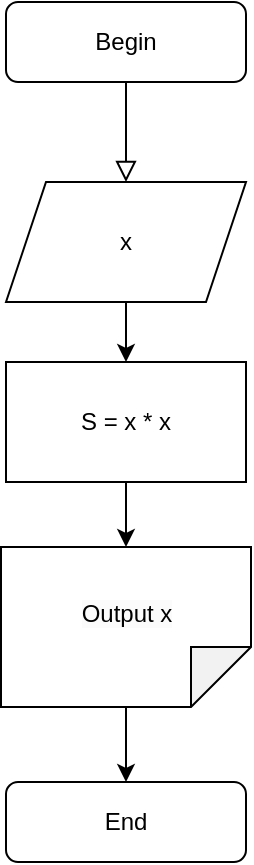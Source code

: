 <mxfile version="22.0.8" type="github" pages="3">
  <diagram id="C5RBs43oDa-KdzZeNtuy" name="Page-1">
    <mxGraphModel dx="315" dy="217" grid="1" gridSize="10" guides="1" tooltips="1" connect="1" arrows="1" fold="1" page="1" pageScale="1" pageWidth="827" pageHeight="1169" math="0" shadow="0">
      <root>
        <mxCell id="WIyWlLk6GJQsqaUBKTNV-0" />
        <mxCell id="WIyWlLk6GJQsqaUBKTNV-1" parent="WIyWlLk6GJQsqaUBKTNV-0" />
        <mxCell id="WIyWlLk6GJQsqaUBKTNV-2" value="" style="rounded=0;html=1;jettySize=auto;orthogonalLoop=1;fontSize=11;endArrow=block;endFill=0;endSize=8;strokeWidth=1;shadow=0;labelBackgroundColor=none;edgeStyle=orthogonalEdgeStyle;" parent="WIyWlLk6GJQsqaUBKTNV-1" source="WIyWlLk6GJQsqaUBKTNV-3" edge="1">
          <mxGeometry relative="1" as="geometry">
            <mxPoint x="220" y="170" as="targetPoint" />
          </mxGeometry>
        </mxCell>
        <mxCell id="WIyWlLk6GJQsqaUBKTNV-3" value="Begin" style="rounded=1;whiteSpace=wrap;html=1;fontSize=12;glass=0;strokeWidth=1;shadow=0;" parent="WIyWlLk6GJQsqaUBKTNV-1" vertex="1">
          <mxGeometry x="160" y="80" width="120" height="40" as="geometry" />
        </mxCell>
        <mxCell id="WIyWlLk6GJQsqaUBKTNV-11" value="End" style="rounded=1;whiteSpace=wrap;html=1;fontSize=12;glass=0;strokeWidth=1;shadow=0;" parent="WIyWlLk6GJQsqaUBKTNV-1" vertex="1">
          <mxGeometry x="160" y="470" width="120" height="40" as="geometry" />
        </mxCell>
        <mxCell id="Nykaa-aMHtFHxAmcem_x-2" style="edgeStyle=orthogonalEdgeStyle;rounded=0;orthogonalLoop=1;jettySize=auto;html=1;exitX=0.5;exitY=1;exitDx=0;exitDy=0;entryX=0.5;entryY=0;entryDx=0;entryDy=0;" edge="1" parent="WIyWlLk6GJQsqaUBKTNV-1" source="Nykaa-aMHtFHxAmcem_x-0" target="Nykaa-aMHtFHxAmcem_x-1">
          <mxGeometry relative="1" as="geometry" />
        </mxCell>
        <mxCell id="Nykaa-aMHtFHxAmcem_x-0" value="x" style="shape=parallelogram;perimeter=parallelogramPerimeter;whiteSpace=wrap;html=1;fixedSize=1;" vertex="1" parent="WIyWlLk6GJQsqaUBKTNV-1">
          <mxGeometry x="160" y="170" width="120" height="60" as="geometry" />
        </mxCell>
        <mxCell id="Nykaa-aMHtFHxAmcem_x-4" style="edgeStyle=orthogonalEdgeStyle;rounded=0;orthogonalLoop=1;jettySize=auto;html=1;" edge="1" parent="WIyWlLk6GJQsqaUBKTNV-1" source="Nykaa-aMHtFHxAmcem_x-1" target="Nykaa-aMHtFHxAmcem_x-3">
          <mxGeometry relative="1" as="geometry" />
        </mxCell>
        <mxCell id="Nykaa-aMHtFHxAmcem_x-1" value="S = x * x" style="rounded=0;whiteSpace=wrap;html=1;" vertex="1" parent="WIyWlLk6GJQsqaUBKTNV-1">
          <mxGeometry x="160" y="260" width="120" height="60" as="geometry" />
        </mxCell>
        <mxCell id="Nykaa-aMHtFHxAmcem_x-5" style="edgeStyle=orthogonalEdgeStyle;rounded=0;orthogonalLoop=1;jettySize=auto;html=1;entryX=0.5;entryY=0;entryDx=0;entryDy=0;" edge="1" parent="WIyWlLk6GJQsqaUBKTNV-1" source="Nykaa-aMHtFHxAmcem_x-3" target="WIyWlLk6GJQsqaUBKTNV-11">
          <mxGeometry relative="1" as="geometry" />
        </mxCell>
        <mxCell id="Nykaa-aMHtFHxAmcem_x-3" value="&#xa;&lt;span style=&quot;color: rgb(0, 0, 0); font-family: Helvetica; font-size: 12px; font-style: normal; font-variant-ligatures: normal; font-variant-caps: normal; font-weight: 400; letter-spacing: normal; orphans: 2; text-align: center; text-indent: 0px; text-transform: none; widows: 2; word-spacing: 0px; -webkit-text-stroke-width: 0px; background-color: rgb(251, 251, 251); text-decoration-thickness: initial; text-decoration-style: initial; text-decoration-color: initial; float: none; display: inline !important;&quot;&gt;Output x&lt;/span&gt;&#xa;&#xa;" style="shape=note;whiteSpace=wrap;html=1;backgroundOutline=1;darkOpacity=0.05;rotation=90;horizontal=0;" vertex="1" parent="WIyWlLk6GJQsqaUBKTNV-1">
          <mxGeometry x="180" y="330" width="80" height="125" as="geometry" />
        </mxCell>
      </root>
    </mxGraphModel>
  </diagram>
  <diagram id="x1FNE6YxAMRygx2lyLQW" name="Page-2">
    <mxGraphModel dx="652" dy="450" grid="1" gridSize="10" guides="1" tooltips="1" connect="1" arrows="1" fold="1" page="1" pageScale="1" pageWidth="850" pageHeight="1100" math="0" shadow="0">
      <root>
        <mxCell id="0" />
        <mxCell id="1" parent="0" />
        <mxCell id="xorvfxYlKi7mbIN0Nwim-5" value="" style="edgeStyle=orthogonalEdgeStyle;rounded=0;orthogonalLoop=1;jettySize=auto;html=1;" edge="1" parent="1" source="xorvfxYlKi7mbIN0Nwim-1" target="xorvfxYlKi7mbIN0Nwim-3">
          <mxGeometry relative="1" as="geometry" />
        </mxCell>
        <mxCell id="xorvfxYlKi7mbIN0Nwim-1" value="BEGIN" style="rounded=1;whiteSpace=wrap;html=1;" vertex="1" parent="1">
          <mxGeometry x="360" y="310" width="120" height="60" as="geometry" />
        </mxCell>
        <mxCell id="xorvfxYlKi7mbIN0Nwim-8" value="" style="edgeStyle=orthogonalEdgeStyle;rounded=0;orthogonalLoop=1;jettySize=auto;html=1;" edge="1" parent="1" source="xorvfxYlKi7mbIN0Nwim-2" target="xorvfxYlKi7mbIN0Nwim-7">
          <mxGeometry relative="1" as="geometry" />
        </mxCell>
        <mxCell id="xorvfxYlKi7mbIN0Nwim-12" value="" style="edgeStyle=orthogonalEdgeStyle;rounded=0;orthogonalLoop=1;jettySize=auto;html=1;" edge="1" parent="1" source="xorvfxYlKi7mbIN0Nwim-2" target="xorvfxYlKi7mbIN0Nwim-10">
          <mxGeometry relative="1" as="geometry" />
        </mxCell>
        <mxCell id="xorvfxYlKi7mbIN0Nwim-2" value="x &amp;gt;= 18" style="rhombus;whiteSpace=wrap;html=1;" vertex="1" parent="1">
          <mxGeometry x="380" y="500" width="80" height="80" as="geometry" />
        </mxCell>
        <mxCell id="xorvfxYlKi7mbIN0Nwim-6" value="" style="edgeStyle=orthogonalEdgeStyle;rounded=0;orthogonalLoop=1;jettySize=auto;html=1;" edge="1" parent="1" source="xorvfxYlKi7mbIN0Nwim-3" target="xorvfxYlKi7mbIN0Nwim-2">
          <mxGeometry relative="1" as="geometry" />
        </mxCell>
        <mxCell id="xorvfxYlKi7mbIN0Nwim-3" value="X" style="shape=parallelogram;perimeter=parallelogramPerimeter;whiteSpace=wrap;html=1;fixedSize=1;" vertex="1" parent="1">
          <mxGeometry x="360" y="410" width="120" height="60" as="geometry" />
        </mxCell>
        <mxCell id="xorvfxYlKi7mbIN0Nwim-7" value="You are not allowed to consume alcohol" style="shape=note;whiteSpace=wrap;html=1;backgroundOutline=1;darkOpacity=0.05;rotation=90;horizontal=0;" vertex="1" parent="1">
          <mxGeometry x="550" y="490" width="80" height="100" as="geometry" />
        </mxCell>
        <UserObject label="False" placeholders="1" name="Variable" id="xorvfxYlKi7mbIN0Nwim-9">
          <mxCell style="text;html=1;strokeColor=none;fillColor=none;align=center;verticalAlign=middle;whiteSpace=wrap;overflow=hidden;" vertex="1" parent="1">
            <mxGeometry x="480" y="520" width="80" height="20" as="geometry" />
          </mxCell>
        </UserObject>
        <mxCell id="xorvfxYlKi7mbIN0Nwim-10" value="You are free to go" style="shape=note;whiteSpace=wrap;html=1;backgroundOutline=1;darkOpacity=0.05;rotation=90;horizontal=0;" vertex="1" parent="1">
          <mxGeometry x="200" y="490" width="80" height="100" as="geometry" />
        </mxCell>
        <UserObject label="True" placeholders="1" name="Variable" id="xorvfxYlKi7mbIN0Nwim-13">
          <mxCell style="text;html=1;strokeColor=none;fillColor=none;align=center;verticalAlign=middle;whiteSpace=wrap;overflow=hidden;rotation=0;" vertex="1" parent="1">
            <mxGeometry x="270" y="520" width="80" height="20" as="geometry" />
          </mxCell>
        </UserObject>
        <mxCell id="xorvfxYlKi7mbIN0Nwim-14" value="END" style="rounded=1;whiteSpace=wrap;html=1;" vertex="1" parent="1">
          <mxGeometry x="360" y="660" width="120" height="60" as="geometry" />
        </mxCell>
        <mxCell id="xorvfxYlKi7mbIN0Nwim-27" value="" style="edgeStyle=segmentEdgeStyle;endArrow=classic;html=1;curved=0;rounded=0;endSize=8;startSize=8;exitX=0;exitY=0;exitDx=80;exitDy=65;exitPerimeter=0;entryX=0;entryY=0.5;entryDx=0;entryDy=0;" edge="1" parent="1" source="xorvfxYlKi7mbIN0Nwim-10" target="xorvfxYlKi7mbIN0Nwim-14">
          <mxGeometry width="50" height="50" relative="1" as="geometry">
            <mxPoint x="390" y="640" as="sourcePoint" />
            <mxPoint x="440" y="590" as="targetPoint" />
            <Array as="points">
              <mxPoint x="225" y="690" />
            </Array>
          </mxGeometry>
        </mxCell>
        <mxCell id="xorvfxYlKi7mbIN0Nwim-28" value="" style="edgeStyle=segmentEdgeStyle;endArrow=classic;html=1;curved=0;rounded=0;endSize=8;startSize=8;exitX=1.022;exitY=0.527;exitDx=0;exitDy=0;exitPerimeter=0;entryX=1;entryY=0.5;entryDx=0;entryDy=0;" edge="1" parent="1" source="xorvfxYlKi7mbIN0Nwim-7" target="xorvfxYlKi7mbIN0Nwim-14">
          <mxGeometry width="50" height="50" relative="1" as="geometry">
            <mxPoint x="390" y="640" as="sourcePoint" />
            <mxPoint x="440" y="590" as="targetPoint" />
            <Array as="points">
              <mxPoint x="587" y="690" />
            </Array>
          </mxGeometry>
        </mxCell>
      </root>
    </mxGraphModel>
  </diagram>
  <diagram id="fjPJ4IDa1RkBjNQo2Pwe" name="Page-3">
    <mxGraphModel dx="541" dy="373" grid="1" gridSize="10" guides="1" tooltips="1" connect="1" arrows="1" fold="1" page="1" pageScale="1" pageWidth="850" pageHeight="1100" math="0" shadow="0">
      <root>
        <mxCell id="0" />
        <mxCell id="1" parent="0" />
        <mxCell id="LCqUm8DPXLod-GkPxd96-3" value="" style="edgeStyle=orthogonalEdgeStyle;rounded=0;orthogonalLoop=1;jettySize=auto;html=1;" edge="1" parent="1" source="LCqUm8DPXLod-GkPxd96-1" target="LCqUm8DPXLod-GkPxd96-2">
          <mxGeometry relative="1" as="geometry" />
        </mxCell>
        <mxCell id="LCqUm8DPXLod-GkPxd96-1" value="BEGIN" style="rounded=1;whiteSpace=wrap;html=1;" vertex="1" parent="1">
          <mxGeometry x="320" y="120" width="120" height="60" as="geometry" />
        </mxCell>
        <mxCell id="LCqUm8DPXLod-GkPxd96-5" value="" style="edgeStyle=orthogonalEdgeStyle;rounded=0;orthogonalLoop=1;jettySize=auto;html=1;" edge="1" parent="1" source="LCqUm8DPXLod-GkPxd96-2" target="LCqUm8DPXLod-GkPxd96-4">
          <mxGeometry relative="1" as="geometry" />
        </mxCell>
        <mxCell id="LCqUm8DPXLod-GkPxd96-2" value="C" style="shape=parallelogram;perimeter=parallelogramPerimeter;whiteSpace=wrap;html=1;fixedSize=1;" vertex="1" parent="1">
          <mxGeometry x="320" y="250" width="120" height="60" as="geometry" />
        </mxCell>
        <mxCell id="LCqUm8DPXLod-GkPxd96-8" value="" style="edgeStyle=orthogonalEdgeStyle;rounded=0;orthogonalLoop=1;jettySize=auto;html=1;" edge="1" parent="1" source="LCqUm8DPXLod-GkPxd96-4" target="LCqUm8DPXLod-GkPxd96-7">
          <mxGeometry relative="1" as="geometry" />
        </mxCell>
        <mxCell id="LCqUm8DPXLod-GkPxd96-4" value="F = ((C * 9/5 ) + 32))" style="rhombus;whiteSpace=wrap;html=1;" vertex="1" parent="1">
          <mxGeometry x="300" y="360" width="160" height="100" as="geometry" />
        </mxCell>
        <mxCell id="LCqUm8DPXLod-GkPxd96-10" value="" style="edgeStyle=orthogonalEdgeStyle;rounded=0;orthogonalLoop=1;jettySize=auto;html=1;" edge="1" parent="1" source="LCqUm8DPXLod-GkPxd96-7" target="LCqUm8DPXLod-GkPxd96-9">
          <mxGeometry relative="1" as="geometry" />
        </mxCell>
        <mxCell id="LCqUm8DPXLod-GkPxd96-7" value="F" style="shape=note;whiteSpace=wrap;html=1;backgroundOutline=1;darkOpacity=0.05;rotation=90;horizontal=0;" vertex="1" parent="1">
          <mxGeometry x="340" y="500" width="80" height="100" as="geometry" />
        </mxCell>
        <mxCell id="LCqUm8DPXLod-GkPxd96-9" value="END" style="rounded=1;whiteSpace=wrap;html=1;" vertex="1" parent="1">
          <mxGeometry x="320" y="650" width="120" height="60" as="geometry" />
        </mxCell>
      </root>
    </mxGraphModel>
  </diagram>
</mxfile>
